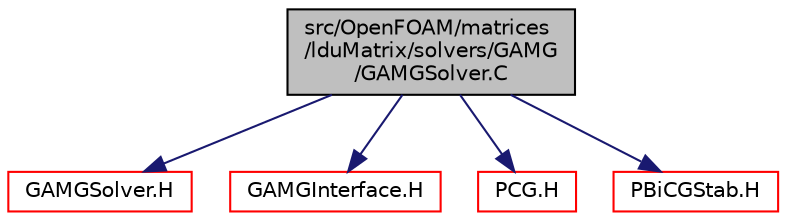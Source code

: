 digraph "src/OpenFOAM/matrices/lduMatrix/solvers/GAMG/GAMGSolver.C"
{
  bgcolor="transparent";
  edge [fontname="Helvetica",fontsize="10",labelfontname="Helvetica",labelfontsize="10"];
  node [fontname="Helvetica",fontsize="10",shape=record];
  Node1 [label="src/OpenFOAM/matrices\l/lduMatrix/solvers/GAMG\l/GAMGSolver.C",height=0.2,width=0.4,color="black", fillcolor="grey75", style="filled" fontcolor="black"];
  Node1 -> Node2 [color="midnightblue",fontsize="10",style="solid",fontname="Helvetica"];
  Node2 [label="GAMGSolver.H",height=0.2,width=0.4,color="red",URL="$GAMGSolver_8H.html"];
  Node1 -> Node3 [color="midnightblue",fontsize="10",style="solid",fontname="Helvetica"];
  Node3 [label="GAMGInterface.H",height=0.2,width=0.4,color="red",URL="$GAMGInterface_8H.html"];
  Node1 -> Node4 [color="midnightblue",fontsize="10",style="solid",fontname="Helvetica"];
  Node4 [label="PCG.H",height=0.2,width=0.4,color="red",URL="$PCG_8H.html"];
  Node1 -> Node5 [color="midnightblue",fontsize="10",style="solid",fontname="Helvetica"];
  Node5 [label="PBiCGStab.H",height=0.2,width=0.4,color="red",URL="$PBiCGStab_8H.html"];
}

